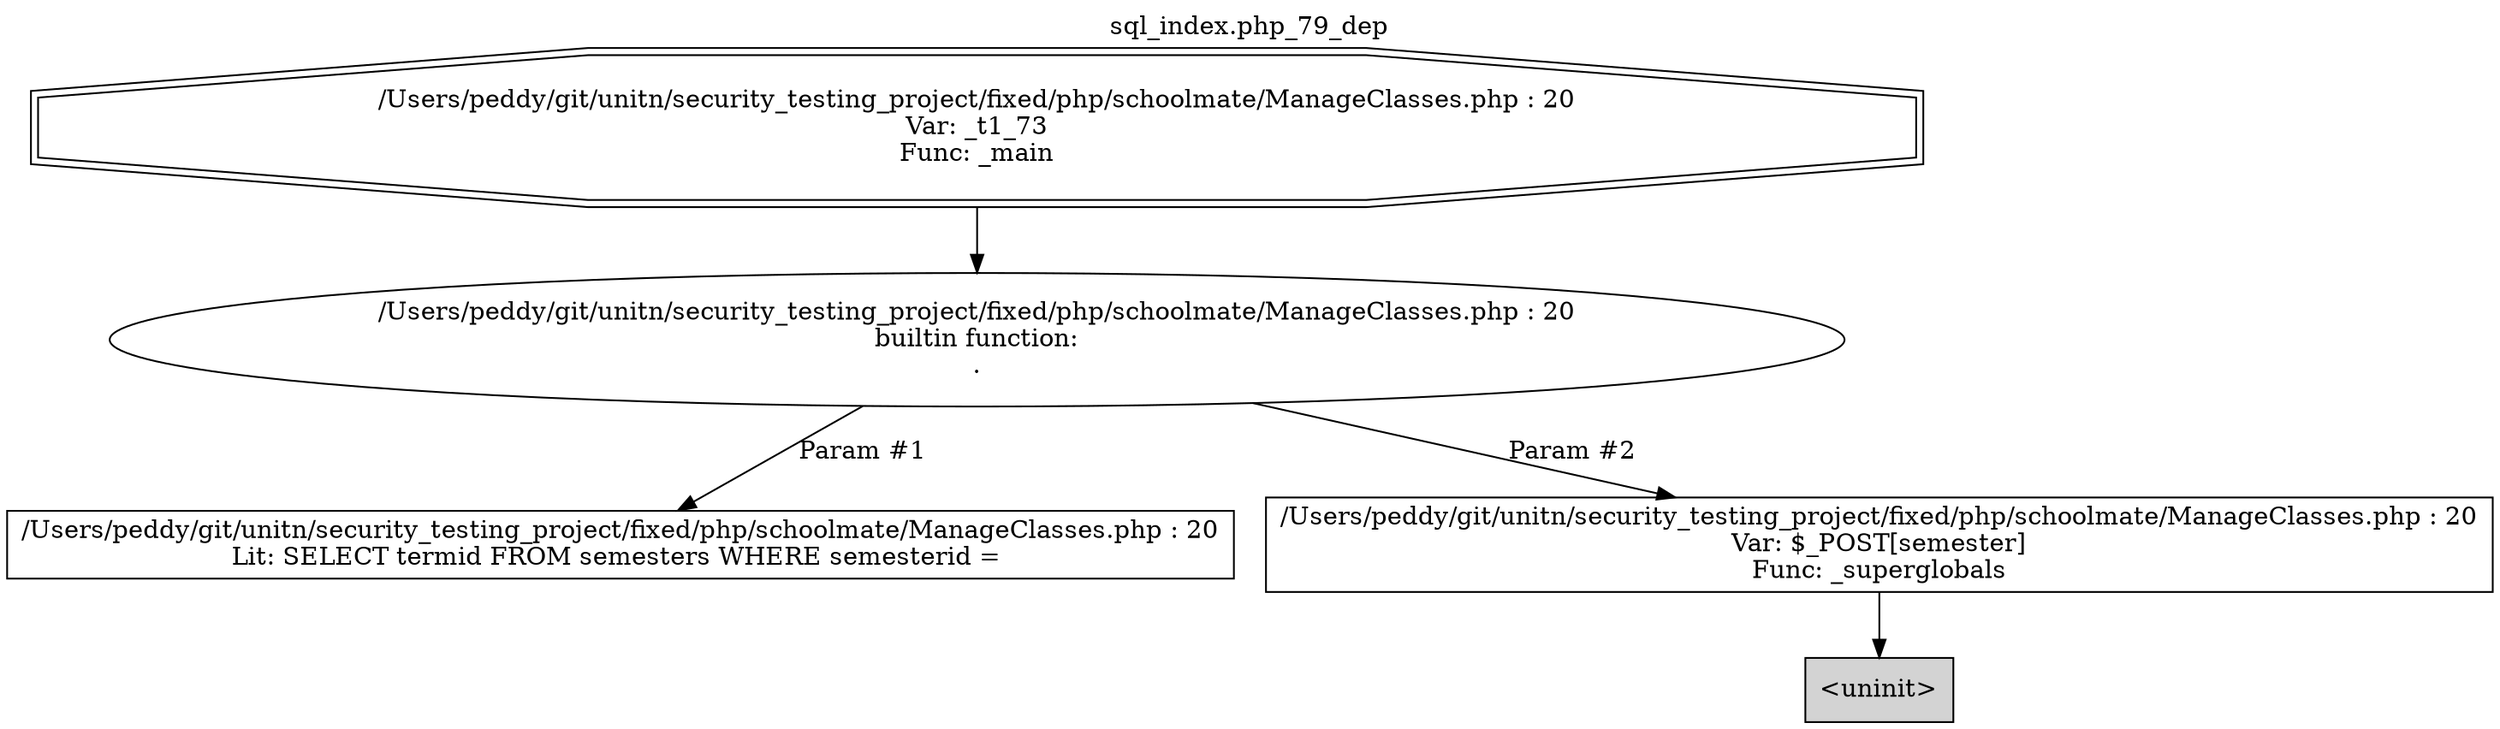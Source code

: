 digraph cfg {
  label="sql_index.php_79_dep";
  labelloc=t;
  n1 [shape=doubleoctagon, label="/Users/peddy/git/unitn/security_testing_project/fixed/php/schoolmate/ManageClasses.php : 20\nVar: _t1_73\nFunc: _main\n"];
  n2 [shape=ellipse, label="/Users/peddy/git/unitn/security_testing_project/fixed/php/schoolmate/ManageClasses.php : 20\nbuiltin function:\n.\n"];
  n3 [shape=box, label="/Users/peddy/git/unitn/security_testing_project/fixed/php/schoolmate/ManageClasses.php : 20\nLit: SELECT termid FROM semesters WHERE semesterid = \n"];
  n4 [shape=box, label="/Users/peddy/git/unitn/security_testing_project/fixed/php/schoolmate/ManageClasses.php : 20\nVar: $_POST[semester]\nFunc: _superglobals\n"];
  n5 [shape=box, label="<uninit>",style=filled];
  n1 -> n2;
  n2 -> n3[label="Param #1"];
  n2 -> n4[label="Param #2"];
  n4 -> n5;
}

